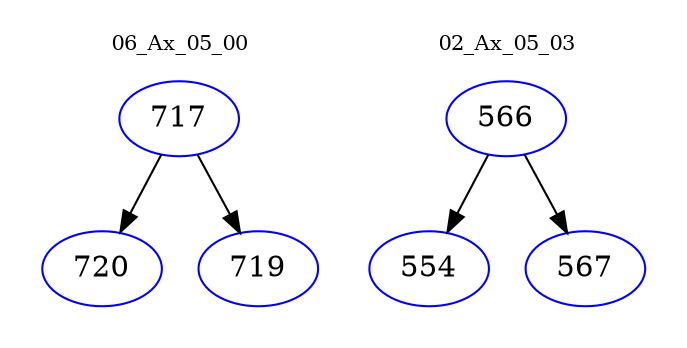digraph{
subgraph cluster_0 {
color = white
label = "06_Ax_05_00";
fontsize=10;
T0_717 [label="717", color="blue"]
T0_717 -> T0_720 [color="black"]
T0_720 [label="720", color="blue"]
T0_717 -> T0_719 [color="black"]
T0_719 [label="719", color="blue"]
}
subgraph cluster_1 {
color = white
label = "02_Ax_05_03";
fontsize=10;
T1_566 [label="566", color="blue"]
T1_566 -> T1_554 [color="black"]
T1_554 [label="554", color="blue"]
T1_566 -> T1_567 [color="black"]
T1_567 [label="567", color="blue"]
}
}
